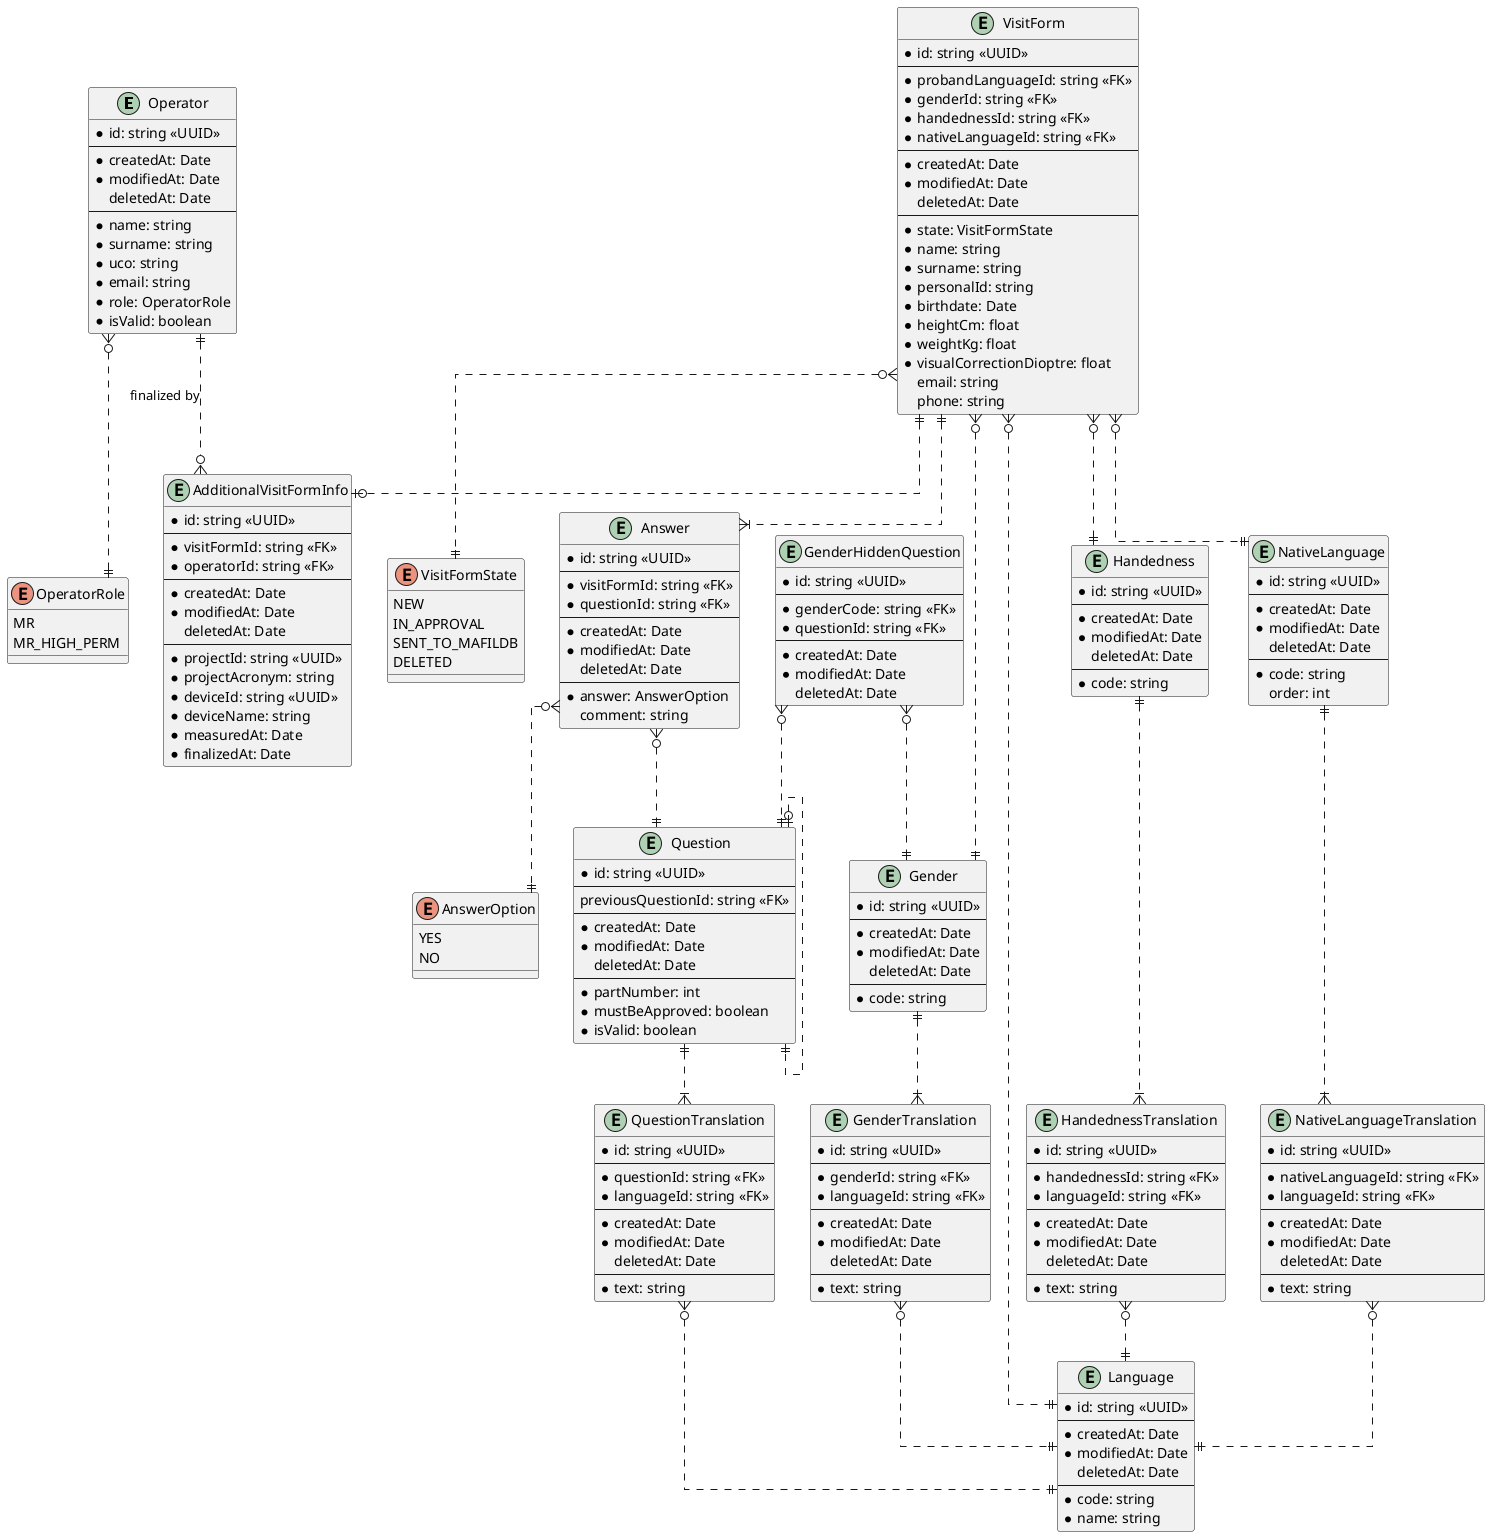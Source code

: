 @startuml ProbandSafetyQuestionnaire

' avoid problems with angled crows feet
skinparam linetype ortho

entity Operator {
  * id: string <<UUID>>
  ---
  * createdAt: Date
  * modifiedAt: Date
  deletedAt: Date
  ---
  * name: string
  * surname: string
  * uco: string
  * email: string
  * role: OperatorRole
  * isValid: boolean
}

enum OperatorRole {
  MR
  MR_HIGH_PERM
}

entity VisitForm {
  * id: string <<UUID>>
  ---
  * probandLanguageId: string <<FK>>
  * genderId: string <<FK>>
  * handednessId: string <<FK>>
  * nativeLanguageId: string <<FK>>
  ---
  * createdAt: Date
  * modifiedAt: Date
  deletedAt: Date
  ---
  * state: VisitFormState
  * name: string
  * surname: string
  * personalId: string
  * birthdate: Date
  * heightCm: float
  * weightKg: float
  * visualCorrectionDioptre: float
  email: string
  phone: string
}

enum VisitFormState {
  NEW
  IN_APPROVAL
  SENT_TO_MAFILDB
  DELETED
}

entity AdditionalVisitFormInfo {
  * id: string <<UUID>>
  ---
  * visitFormId: string <<FK>>
  * operatorId: string <<FK>>
  ---
  * createdAt: Date
  * modifiedAt: Date
  deletedAt: Date
  ---
  * projectId: string <<UUID>>
  * projectAcronym: string
  * deviceId: string <<UUID>>
  * deviceName: string
  * measuredAt: Date
  * finalizedAt: Date
}

enum AnswerOption {
  YES
  NO
}

entity Answer {
  * id: string <<UUID>>
  ---
  * visitFormId: string <<FK>>
  * questionId: string <<FK>>
  ---
  * createdAt: Date
  * modifiedAt: Date
  deletedAt: Date
  ---
  * answer: AnswerOption
  comment: string
}

entity Question {
  * id: string <<UUID>>
  ---
  previousQuestionId: string <<FK>>
  ---
  * createdAt: Date
  * modifiedAt: Date
  deletedAt: Date
  ---
  * partNumber: int
  * mustBeApproved: boolean
  * isValid: boolean
}

entity QuestionTranslation {
  * id: string <<UUID>>
  ---
  * questionId: string <<FK>>
  * languageId: string <<FK>>
  ---
  * createdAt: Date
  * modifiedAt: Date
  deletedAt: Date
  ---
  * text: string
}

entity GenderHiddenQuestion {
  * id: string <<UUID>>
  ---
  * genderCode: string <<FK>>
  * questionId: string <<FK>>
  ---
  * createdAt: Date
  * modifiedAt: Date
  deletedAt: Date
}

entity Gender {
  * id: string <<UUID>>
  ---
  * createdAt: Date
  * modifiedAt: Date
  deletedAt: Date
  ---
  * code: string
}

entity GenderTranslation {
  * id: string <<UUID>>
  ---
  * genderId: string <<FK>>
  * languageId: string <<FK>>
  ---
  * createdAt: Date
  * modifiedAt: Date
  deletedAt: Date
  ---
  * text: string
}

entity Handedness {
  * id: string <<UUID>>
  ---
  * createdAt: Date
  * modifiedAt: Date
  deletedAt: Date
  ---
  * code: string
}

entity HandednessTranslation {
  * id: string <<UUID>>
  ---
  * handednessId: string <<FK>>
  * languageId: string <<FK>>
  ---
  * createdAt: Date
  * modifiedAt: Date
  deletedAt: Date
  ---
  * text: string
}

entity NativeLanguage {
  * id: string <<UUID>>
  ---
  * createdAt: Date
  * modifiedAt: Date
  deletedAt: Date
  ---
  * code: string
  order: int
}

entity NativeLanguageTranslation {
  * id: string <<UUID>>
  ---
  * nativeLanguageId: string <<FK>>
  * languageId: string <<FK>>
  ---
  * createdAt: Date
  * modifiedAt: Date
  deletedAt: Date
  ---
  * text: string
}

entity Language {
  * id: string <<UUID>>
  ---
  * createdAt: Date
  * modifiedAt: Date
  deletedAt: Date
  ---
  * code: string
  * name: string
}

Operator }o..|| OperatorRole
Operator ||..o{ AdditionalVisitFormInfo : finalized by
VisitForm }o..|| VisitFormState
VisitForm ||..o| AdditionalVisitFormInfo
VisitForm ||..|{ Answer
VisitForm }o..|| Language
VisitForm }o..|| Gender
VisitForm }o..|| Handedness
VisitForm }o..|| NativeLanguage
Answer }o..|| Question
Answer }o..|| AnswerOption
Question |o..|| Question
Question ||..|{ QuestionTranslation
QuestionTranslation }o..|| Language
GenderHiddenQuestion }o..|| Gender
GenderHiddenQuestion }o..|| Question
Gender ||..|{ GenderTranslation
GenderTranslation }o..|| Language
Handedness ||..|{ HandednessTranslation
HandednessTranslation }o..|| Language
NativeLanguage ||..|{ NativeLanguageTranslation
NativeLanguageTranslation }o..|| Language

@enduml
